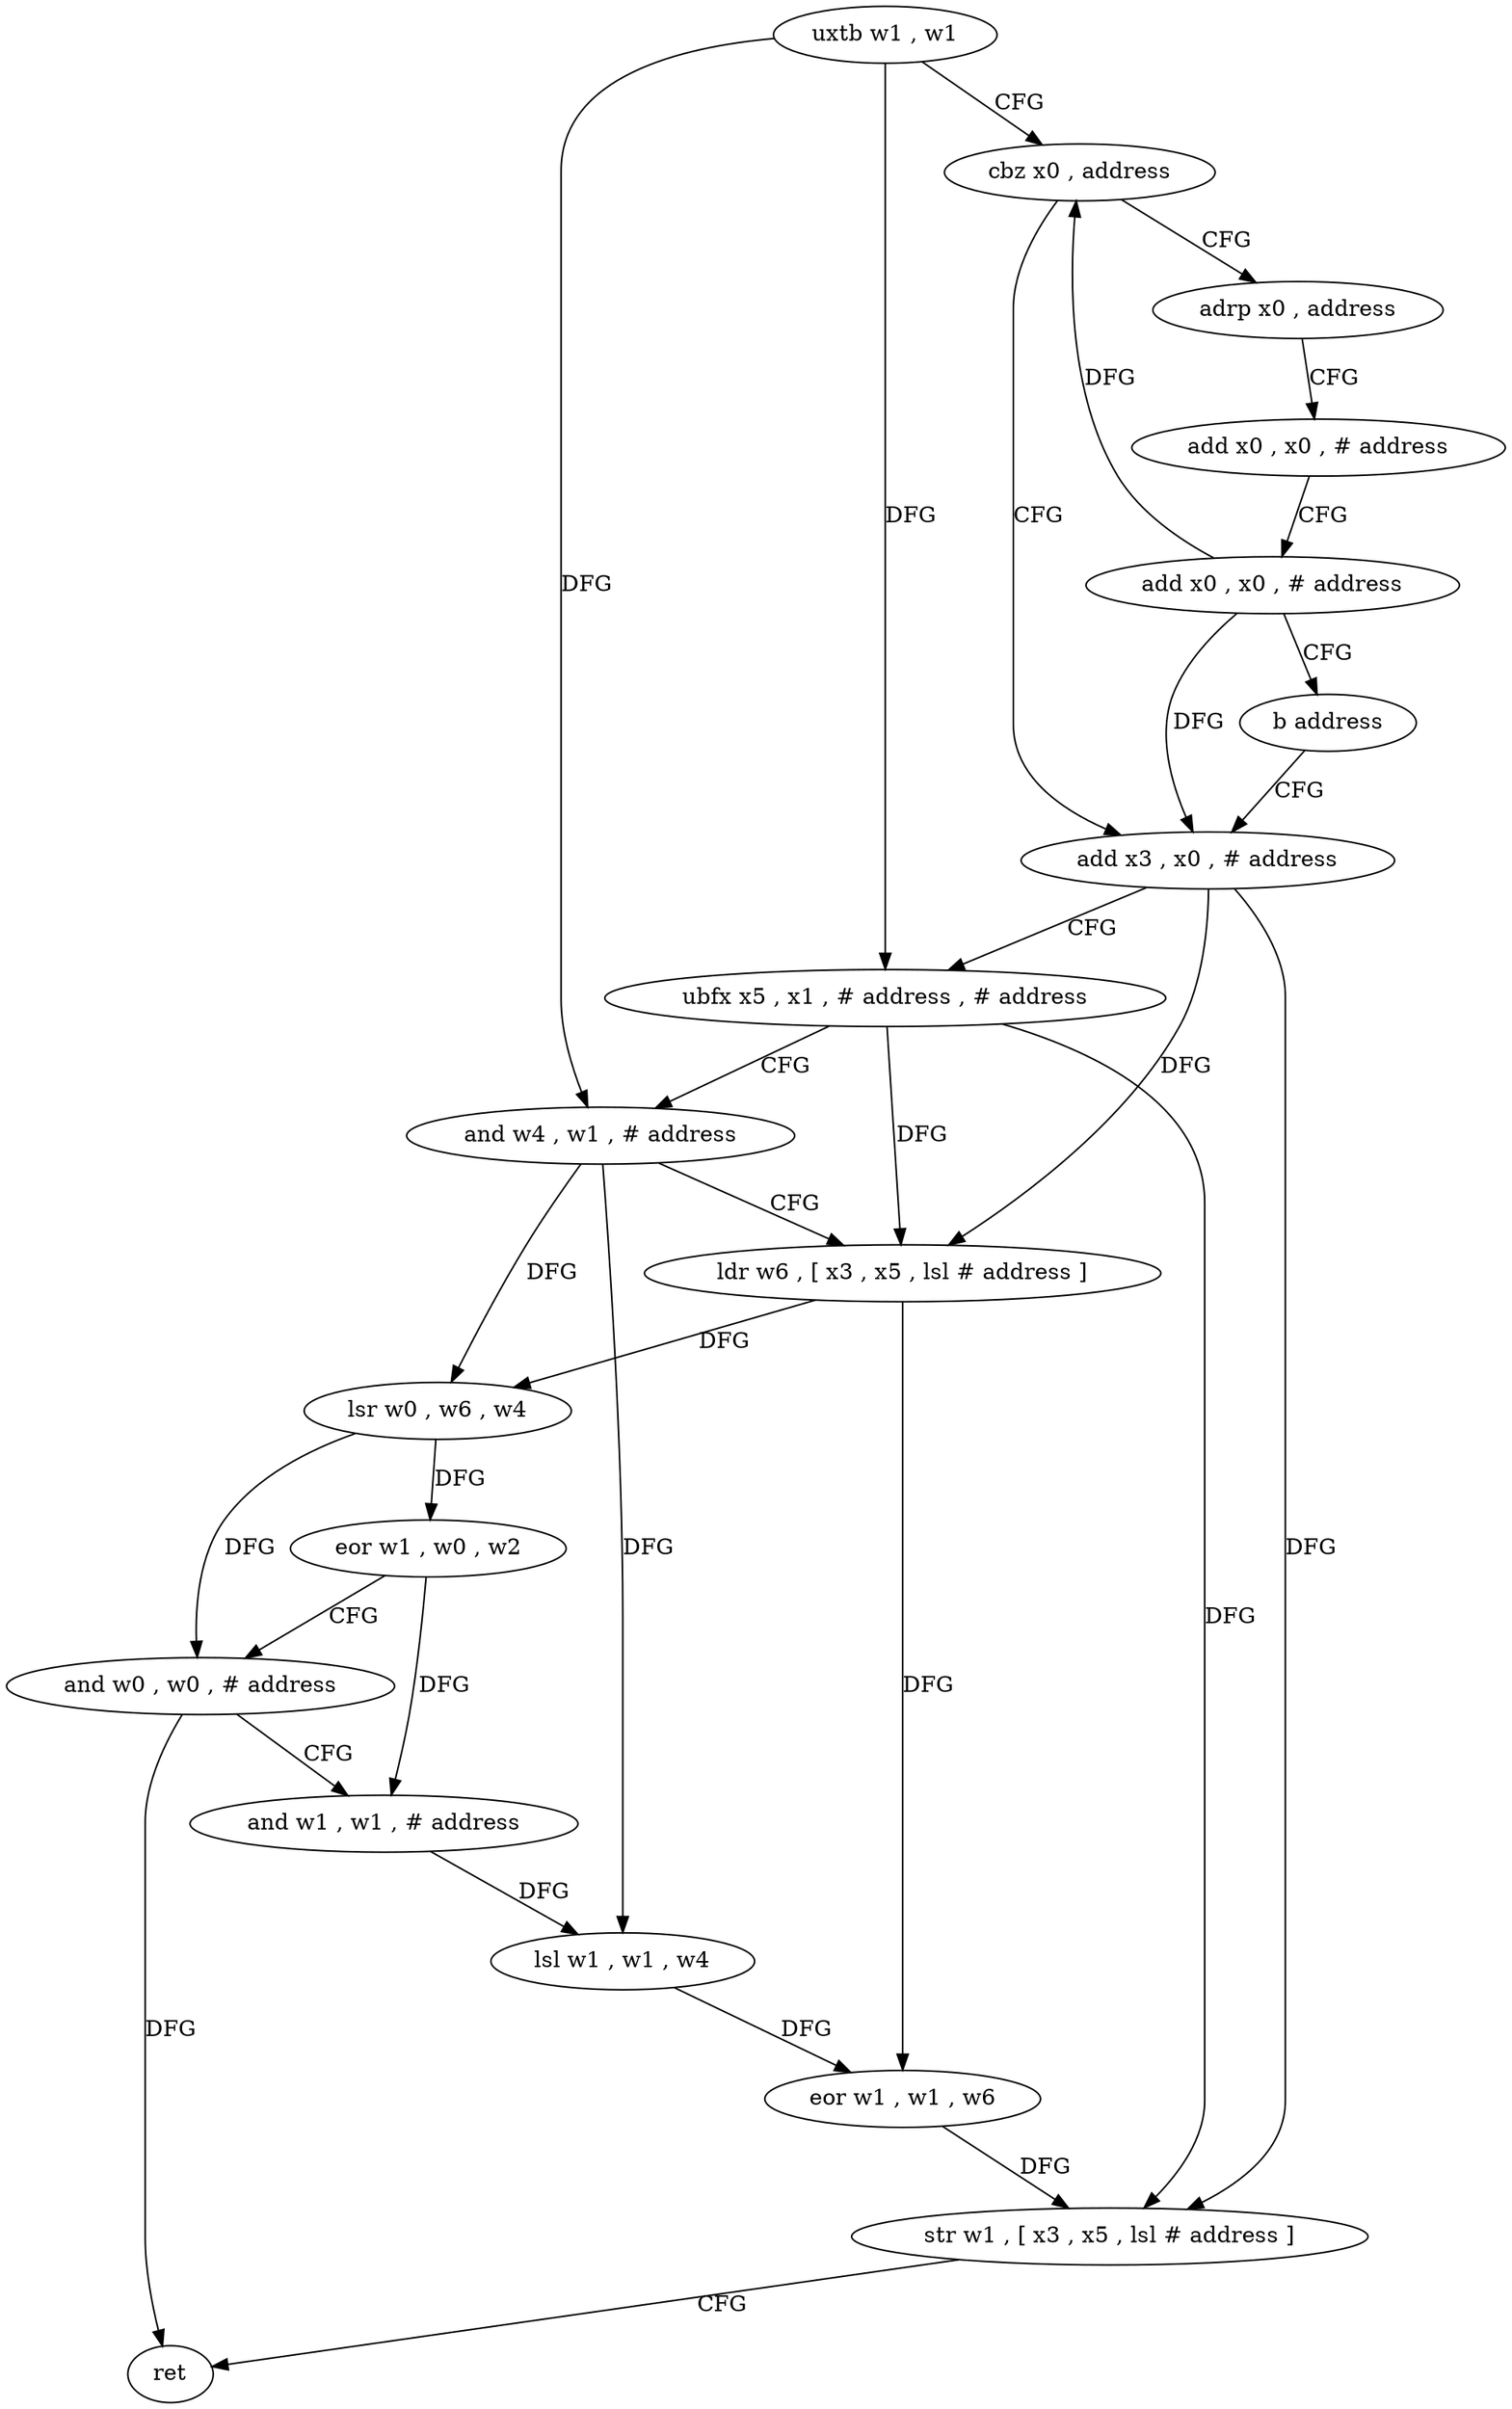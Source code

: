digraph "func" {
"4316608" [label = "uxtb w1 , w1" ]
"4316612" [label = "cbz x0 , address" ]
"4316664" [label = "adrp x0 , address" ]
"4316616" [label = "add x3 , x0 , # address" ]
"4316668" [label = "add x0 , x0 , # address" ]
"4316672" [label = "add x0 , x0 , # address" ]
"4316676" [label = "b address" ]
"4316620" [label = "ubfx x5 , x1 , # address , # address" ]
"4316624" [label = "and w4 , w1 , # address" ]
"4316628" [label = "ldr w6 , [ x3 , x5 , lsl # address ]" ]
"4316632" [label = "lsr w0 , w6 , w4" ]
"4316636" [label = "eor w1 , w0 , w2" ]
"4316640" [label = "and w0 , w0 , # address" ]
"4316644" [label = "and w1 , w1 , # address" ]
"4316648" [label = "lsl w1 , w1 , w4" ]
"4316652" [label = "eor w1 , w1 , w6" ]
"4316656" [label = "str w1 , [ x3 , x5 , lsl # address ]" ]
"4316660" [label = "ret" ]
"4316608" -> "4316612" [ label = "CFG" ]
"4316608" -> "4316620" [ label = "DFG" ]
"4316608" -> "4316624" [ label = "DFG" ]
"4316612" -> "4316664" [ label = "CFG" ]
"4316612" -> "4316616" [ label = "CFG" ]
"4316664" -> "4316668" [ label = "CFG" ]
"4316616" -> "4316620" [ label = "CFG" ]
"4316616" -> "4316628" [ label = "DFG" ]
"4316616" -> "4316656" [ label = "DFG" ]
"4316668" -> "4316672" [ label = "CFG" ]
"4316672" -> "4316676" [ label = "CFG" ]
"4316672" -> "4316612" [ label = "DFG" ]
"4316672" -> "4316616" [ label = "DFG" ]
"4316676" -> "4316616" [ label = "CFG" ]
"4316620" -> "4316624" [ label = "CFG" ]
"4316620" -> "4316628" [ label = "DFG" ]
"4316620" -> "4316656" [ label = "DFG" ]
"4316624" -> "4316628" [ label = "CFG" ]
"4316624" -> "4316632" [ label = "DFG" ]
"4316624" -> "4316648" [ label = "DFG" ]
"4316628" -> "4316632" [ label = "DFG" ]
"4316628" -> "4316652" [ label = "DFG" ]
"4316632" -> "4316636" [ label = "DFG" ]
"4316632" -> "4316640" [ label = "DFG" ]
"4316636" -> "4316640" [ label = "CFG" ]
"4316636" -> "4316644" [ label = "DFG" ]
"4316640" -> "4316644" [ label = "CFG" ]
"4316640" -> "4316660" [ label = "DFG" ]
"4316644" -> "4316648" [ label = "DFG" ]
"4316648" -> "4316652" [ label = "DFG" ]
"4316652" -> "4316656" [ label = "DFG" ]
"4316656" -> "4316660" [ label = "CFG" ]
}
